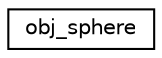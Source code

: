 digraph "Graphical Class Hierarchy"
{
  edge [fontname="Helvetica",fontsize="10",labelfontname="Helvetica",labelfontsize="10"];
  node [fontname="Helvetica",fontsize="10",shape=record];
  rankdir="LR";
  Node1 [label="obj_sphere",height=0.2,width=0.4,color="black", fillcolor="white", style="filled",URL="$structobj__sphere.html"];
}
